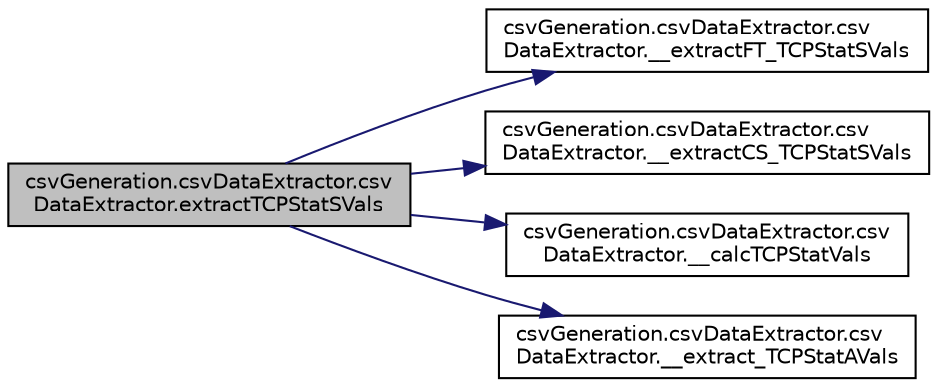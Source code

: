 digraph "csvGeneration.csvDataExtractor.csvDataExtractor.extractTCPStatSVals"
{
  edge [fontname="Helvetica",fontsize="10",labelfontname="Helvetica",labelfontsize="10"];
  node [fontname="Helvetica",fontsize="10",shape=record];
  rankdir="LR";
  Node1 [label="csvGeneration.csvDataExtractor.csv\lDataExtractor.extractTCPStatSVals",height=0.2,width=0.4,color="black", fillcolor="grey75", style="filled", fontcolor="black"];
  Node1 -> Node2 [color="midnightblue",fontsize="10",style="solid",fontname="Helvetica"];
  Node2 [label="csvGeneration.csvDataExtractor.csv\lDataExtractor.__extractFT_TCPStatSVals",height=0.2,width=0.4,color="black", fillcolor="white", style="filled",URL="$classcsv_generation_1_1csv_data_extractor_1_1csv_data_extractor.html#a60f59d1398118e1e1cb1d8763bd5f2e2"];
  Node1 -> Node3 [color="midnightblue",fontsize="10",style="solid",fontname="Helvetica"];
  Node3 [label="csvGeneration.csvDataExtractor.csv\lDataExtractor.__extractCS_TCPStatSVals",height=0.2,width=0.4,color="black", fillcolor="white", style="filled",URL="$classcsv_generation_1_1csv_data_extractor_1_1csv_data_extractor.html#a989b2f1503f09ff2b196e9e6d2e012d0"];
  Node1 -> Node4 [color="midnightblue",fontsize="10",style="solid",fontname="Helvetica"];
  Node4 [label="csvGeneration.csvDataExtractor.csv\lDataExtractor.__calcTCPStatVals",height=0.2,width=0.4,color="black", fillcolor="white", style="filled",URL="$classcsv_generation_1_1csv_data_extractor_1_1csv_data_extractor.html#a419f401debae19d5d69a58e7d6a89a97"];
  Node1 -> Node5 [color="midnightblue",fontsize="10",style="solid",fontname="Helvetica"];
  Node5 [label="csvGeneration.csvDataExtractor.csv\lDataExtractor.__extract_TCPStatAVals",height=0.2,width=0.4,color="black", fillcolor="white", style="filled",URL="$classcsv_generation_1_1csv_data_extractor_1_1csv_data_extractor.html#a1e880486e7dc55b5c145adf505455455"];
}
